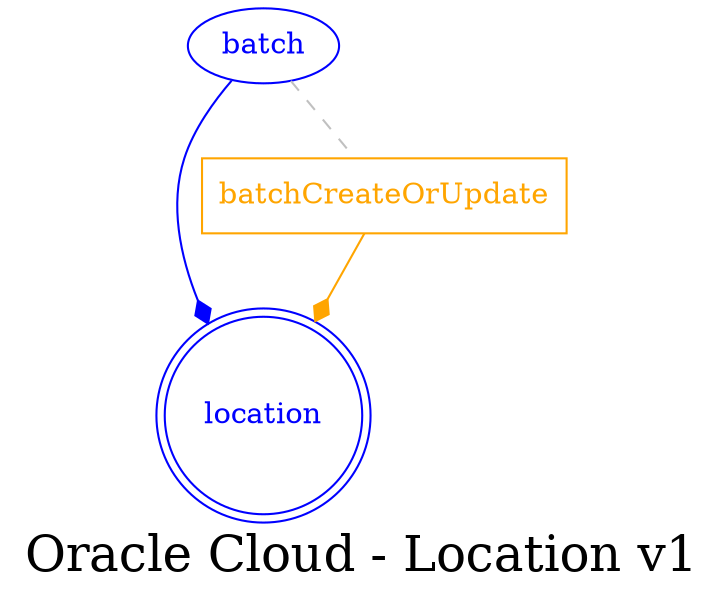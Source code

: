 digraph LexiconGraph {
graph[label="Oracle Cloud - Location v1", fontsize=24]
splines=true
"location" [color=blue, fontcolor=blue, shape=doublecircle]
"batchCreateOrUpdate" [color=orange, fontcolor=orange, shape=box]
"batchCreateOrUpdate" -> "location" [color=orange, fontcolor=orange, arrowhead=diamond, arrowtail=none]
"batch" -> "batchCreateOrUpdate" [color=grey, fontcolor=grey, arrowhead=none, arrowtail=none, style=dashed]
"batch" -> "location" [color=blue, fontcolor=blue, arrowhead=diamond, arrowtail=none]
"batch" [color=blue, fontcolor=blue, shape=ellipse]
}
